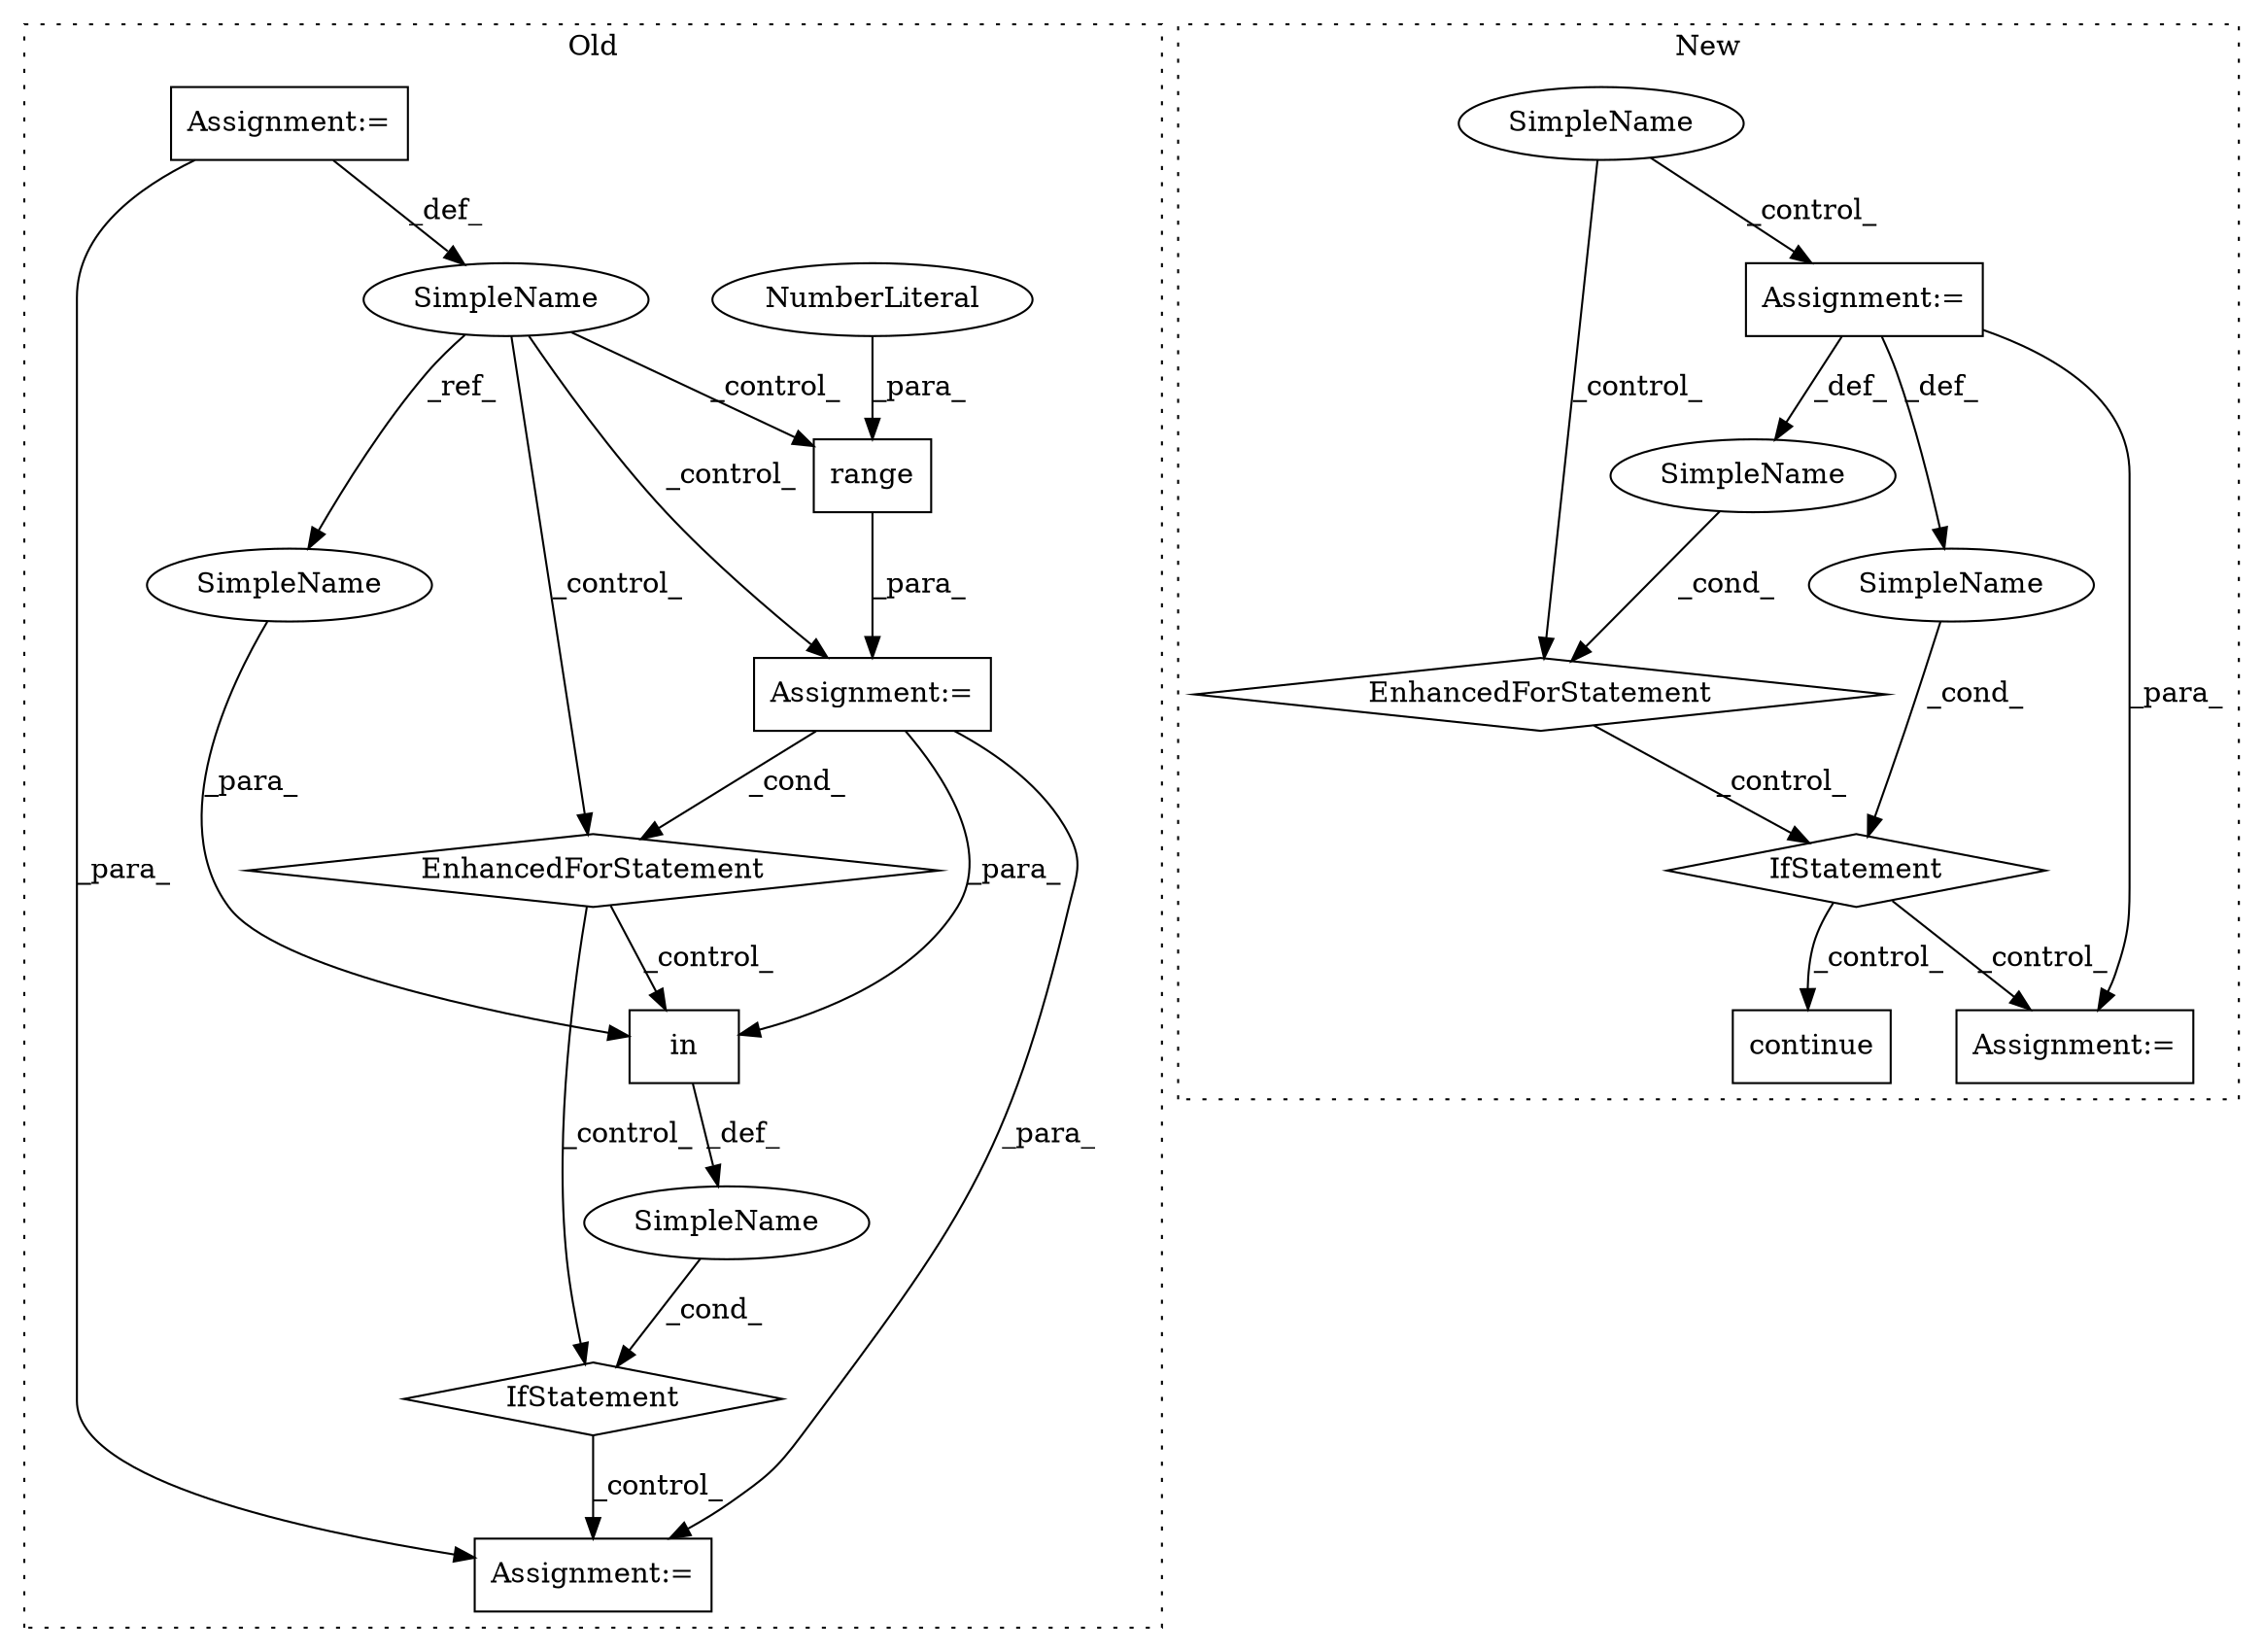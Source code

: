 digraph G {
subgraph cluster0 {
1 [label="range" a="32" s="2542,2551" l="6,1" shape="box"];
6 [label="Assignment:=" a="7" s="2477,2552" l="57,2" shape="box"];
7 [label="NumberLiteral" a="34" s="2550" l="1" shape="ellipse"];
11 [label="EnhancedForStatement" a="70" s="2477,2552" l="57,2" shape="diamond"];
12 [label="IfStatement" a="25" s="2604,2634" l="12,2" shape="diamond"];
13 [label="SimpleName" a="42" s="" l="" shape="ellipse"];
14 [label="Assignment:=" a="7" s="2658" l="1" shape="box"];
15 [label="in" a="105" s="2616" l="18" shape="box"];
16 [label="SimpleName" a="42" s="2451" l="6" shape="ellipse"];
18 [label="Assignment:=" a="7" s="1981" l="1" shape="box"];
19 [label="SimpleName" a="42" s="2628" l="6" shape="ellipse"];
label = "Old";
style="dotted";
}
subgraph cluster1 {
2 [label="continue" a="18" s="2796" l="9" shape="box"];
3 [label="IfStatement" a="25" s="2747,2784" l="10,2" shape="diamond"];
4 [label="SimpleName" a="42" s="" l="" shape="ellipse"];
5 [label="SimpleName" a="42" s="2702" l="11" shape="ellipse"];
8 [label="EnhancedForStatement" a="70" s="2645,2737" l="53,2" shape="diamond"];
9 [label="Assignment:=" a="7" s="2826" l="1" shape="box"];
10 [label="Assignment:=" a="7" s="2645,2737" l="53,2" shape="box"];
17 [label="SimpleName" a="42" s="" l="" shape="ellipse"];
label = "New";
style="dotted";
}
1 -> 6 [label="_para_"];
3 -> 9 [label="_control_"];
3 -> 2 [label="_control_"];
4 -> 3 [label="_cond_"];
5 -> 8 [label="_cond_"];
6 -> 11 [label="_cond_"];
6 -> 15 [label="_para_"];
6 -> 14 [label="_para_"];
7 -> 1 [label="_para_"];
8 -> 3 [label="_control_"];
10 -> 5 [label="_def_"];
10 -> 9 [label="_para_"];
10 -> 4 [label="_def_"];
11 -> 15 [label="_control_"];
11 -> 12 [label="_control_"];
12 -> 14 [label="_control_"];
13 -> 12 [label="_cond_"];
15 -> 13 [label="_def_"];
16 -> 1 [label="_control_"];
16 -> 11 [label="_control_"];
16 -> 6 [label="_control_"];
16 -> 19 [label="_ref_"];
17 -> 10 [label="_control_"];
17 -> 8 [label="_control_"];
18 -> 16 [label="_def_"];
18 -> 14 [label="_para_"];
19 -> 15 [label="_para_"];
}